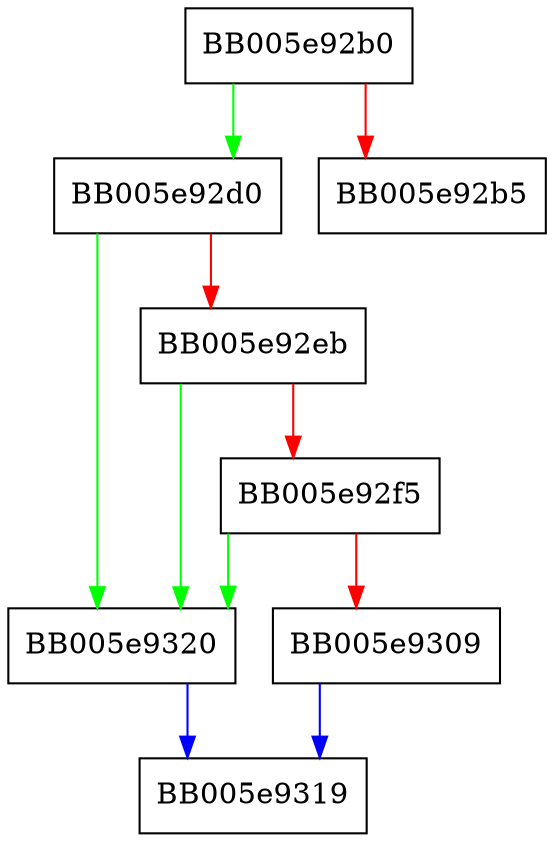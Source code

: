 digraph ossl_lib_ctx_is_global_default {
  node [shape="box"];
  graph [splines=ortho];
  BB005e92b0 -> BB005e92d0 [color="green"];
  BB005e92b0 -> BB005e92b5 [color="red"];
  BB005e92d0 -> BB005e9320 [color="green"];
  BB005e92d0 -> BB005e92eb [color="red"];
  BB005e92eb -> BB005e9320 [color="green"];
  BB005e92eb -> BB005e92f5 [color="red"];
  BB005e92f5 -> BB005e9320 [color="green"];
  BB005e92f5 -> BB005e9309 [color="red"];
  BB005e9309 -> BB005e9319 [color="blue"];
  BB005e9320 -> BB005e9319 [color="blue"];
}